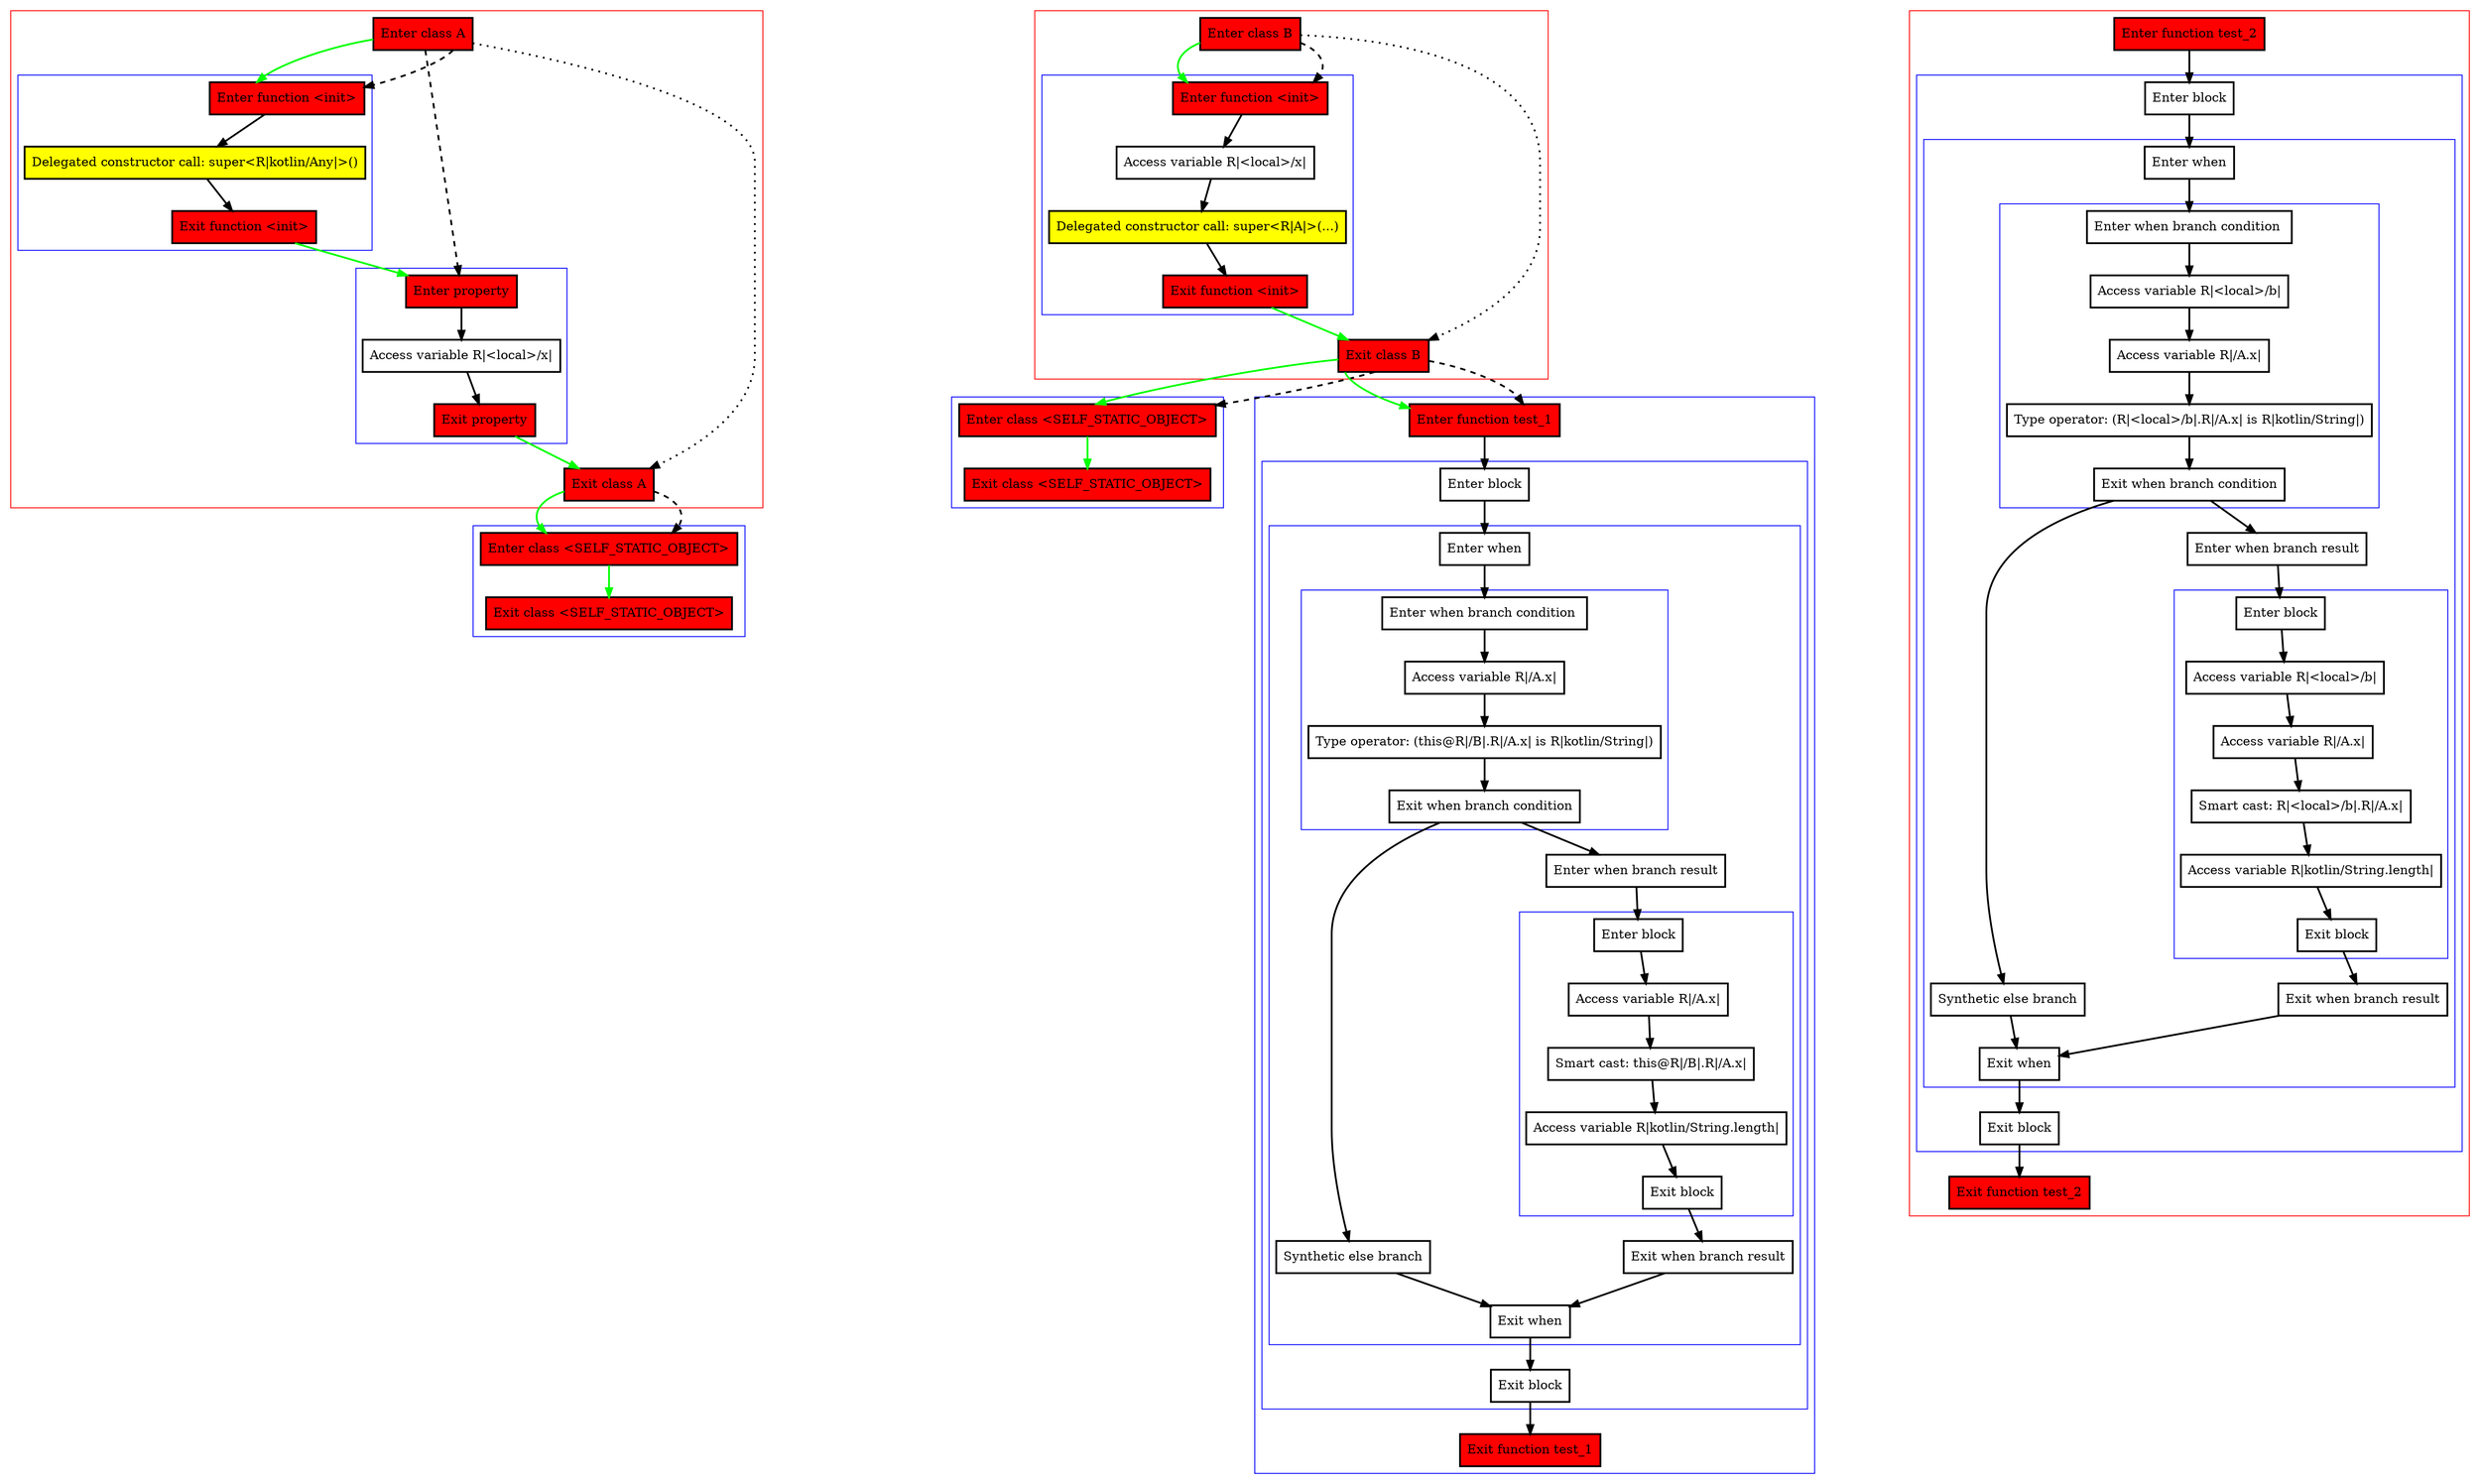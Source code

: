 digraph overridenOpenVal_kt {
    graph [nodesep=3]
    node [shape=box penwidth=2]
    edge [penwidth=2]

    subgraph cluster_0 {
        color=red
        0 [label="Enter class A" style="filled" fillcolor=red];
        subgraph cluster_1 {
            color=blue
            1 [label="Enter function <init>" style="filled" fillcolor=red];
            2 [label="Delegated constructor call: super<R|kotlin/Any|>()" style="filled" fillcolor=yellow];
            3 [label="Exit function <init>" style="filled" fillcolor=red];
        }
        subgraph cluster_2 {
            color=blue
            4 [label="Enter property" style="filled" fillcolor=red];
            5 [label="Access variable R|<local>/x|"];
            6 [label="Exit property" style="filled" fillcolor=red];
        }
        7 [label="Exit class A" style="filled" fillcolor=red];
    }
    subgraph cluster_3 {
        color=blue
        8 [label="Enter class <SELF_STATIC_OBJECT>" style="filled" fillcolor=red];
        9 [label="Exit class <SELF_STATIC_OBJECT>" style="filled" fillcolor=red];
    }
    0 -> {1} [color=green];
    0 -> {7} [style=dotted];
    0 -> {1 4} [style=dashed];
    1 -> {2};
    2 -> {3};
    3 -> {4} [color=green];
    4 -> {5};
    5 -> {6};
    6 -> {7} [color=green];
    7 -> {8} [color=green];
    7 -> {8} [style=dashed];
    8 -> {9} [color=green];

    subgraph cluster_4 {
        color=red
        10 [label="Enter class B" style="filled" fillcolor=red];
        subgraph cluster_5 {
            color=blue
            11 [label="Enter function <init>" style="filled" fillcolor=red];
            12 [label="Access variable R|<local>/x|"];
            13 [label="Delegated constructor call: super<R|A|>(...)" style="filled" fillcolor=yellow];
            14 [label="Exit function <init>" style="filled" fillcolor=red];
        }
        15 [label="Exit class B" style="filled" fillcolor=red];
    }
    subgraph cluster_6 {
        color=blue
        16 [label="Enter class <SELF_STATIC_OBJECT>" style="filled" fillcolor=red];
        17 [label="Exit class <SELF_STATIC_OBJECT>" style="filled" fillcolor=red];
    }
    subgraph cluster_7 {
        color=blue
        18 [label="Enter function test_1" style="filled" fillcolor=red];
        subgraph cluster_8 {
            color=blue
            19 [label="Enter block"];
            subgraph cluster_9 {
                color=blue
                20 [label="Enter when"];
                subgraph cluster_10 {
                    color=blue
                    21 [label="Enter when branch condition "];
                    22 [label="Access variable R|/A.x|"];
                    23 [label="Type operator: (this@R|/B|.R|/A.x| is R|kotlin/String|)"];
                    24 [label="Exit when branch condition"];
                }
                25 [label="Synthetic else branch"];
                26 [label="Enter when branch result"];
                subgraph cluster_11 {
                    color=blue
                    27 [label="Enter block"];
                    28 [label="Access variable R|/A.x|"];
                    29 [label="Smart cast: this@R|/B|.R|/A.x|"];
                    30 [label="Access variable R|kotlin/String.length|"];
                    31 [label="Exit block"];
                }
                32 [label="Exit when branch result"];
                33 [label="Exit when"];
            }
            34 [label="Exit block"];
        }
        35 [label="Exit function test_1" style="filled" fillcolor=red];
    }
    10 -> {11} [color=green];
    10 -> {15} [style=dotted];
    10 -> {11} [style=dashed];
    11 -> {12};
    12 -> {13};
    13 -> {14};
    14 -> {15} [color=green];
    15 -> {16 18} [color=green];
    15 -> {16 18} [style=dashed];
    16 -> {17} [color=green];
    18 -> {19};
    19 -> {20};
    20 -> {21};
    21 -> {22};
    22 -> {23};
    23 -> {24};
    24 -> {25 26};
    25 -> {33};
    26 -> {27};
    27 -> {28};
    28 -> {29};
    29 -> {30};
    30 -> {31};
    31 -> {32};
    32 -> {33};
    33 -> {34};
    34 -> {35};

    subgraph cluster_12 {
        color=red
        36 [label="Enter function test_2" style="filled" fillcolor=red];
        subgraph cluster_13 {
            color=blue
            37 [label="Enter block"];
            subgraph cluster_14 {
                color=blue
                38 [label="Enter when"];
                subgraph cluster_15 {
                    color=blue
                    39 [label="Enter when branch condition "];
                    40 [label="Access variable R|<local>/b|"];
                    41 [label="Access variable R|/A.x|"];
                    42 [label="Type operator: (R|<local>/b|.R|/A.x| is R|kotlin/String|)"];
                    43 [label="Exit when branch condition"];
                }
                44 [label="Synthetic else branch"];
                45 [label="Enter when branch result"];
                subgraph cluster_16 {
                    color=blue
                    46 [label="Enter block"];
                    47 [label="Access variable R|<local>/b|"];
                    48 [label="Access variable R|/A.x|"];
                    49 [label="Smart cast: R|<local>/b|.R|/A.x|"];
                    50 [label="Access variable R|kotlin/String.length|"];
                    51 [label="Exit block"];
                }
                52 [label="Exit when branch result"];
                53 [label="Exit when"];
            }
            54 [label="Exit block"];
        }
        55 [label="Exit function test_2" style="filled" fillcolor=red];
    }
    36 -> {37};
    37 -> {38};
    38 -> {39};
    39 -> {40};
    40 -> {41};
    41 -> {42};
    42 -> {43};
    43 -> {44 45};
    44 -> {53};
    45 -> {46};
    46 -> {47};
    47 -> {48};
    48 -> {49};
    49 -> {50};
    50 -> {51};
    51 -> {52};
    52 -> {53};
    53 -> {54};
    54 -> {55};

}
